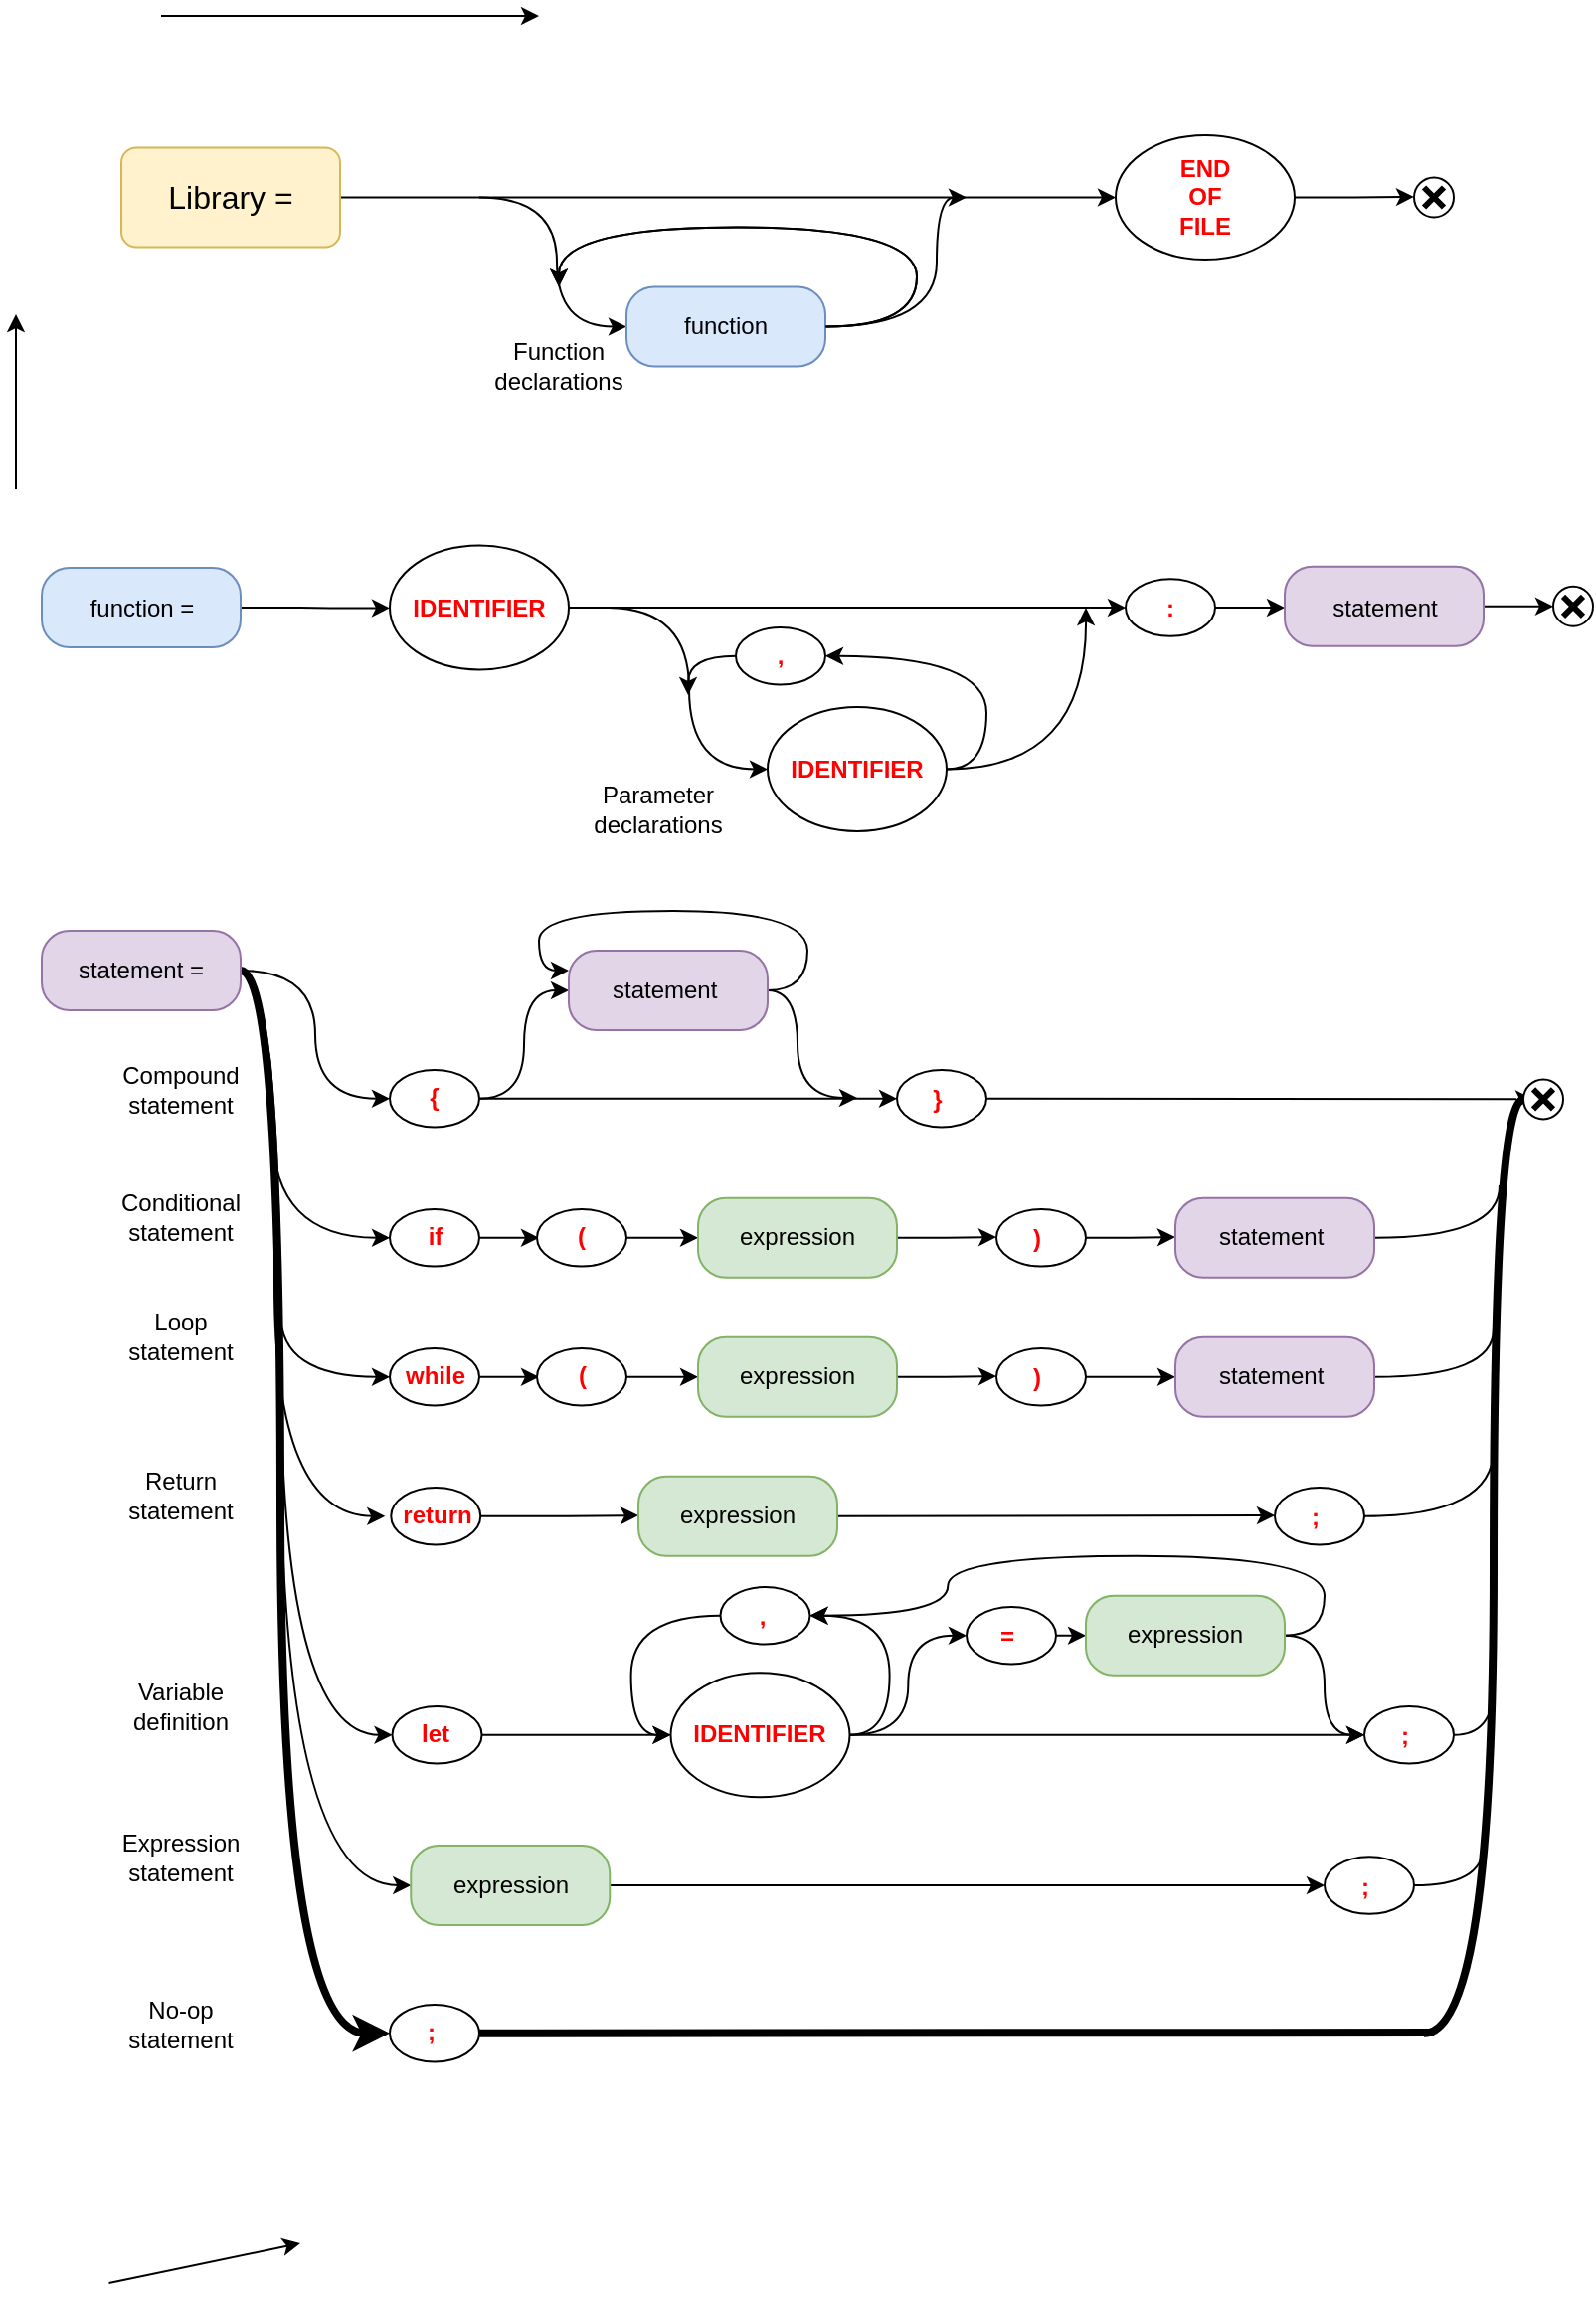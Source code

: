 <mxfile version="14.5.3" type="device"><diagram id="u_o2dyaJ2kwzXe3zPJIQ" name="Page-1"><mxGraphModel dx="1550" dy="779" grid="1" gridSize="10" guides="1" tooltips="1" connect="1" arrows="1" fold="1" page="1" pageScale="1" pageWidth="827" pageHeight="1169" math="0" shadow="0"><root><mxCell id="0"/><mxCell id="1" parent="0"/><mxCell id="cG2EOy1K2UiX6ShoLqx3-14" value="" style="ellipse;whiteSpace=wrap;html=1;" parent="1" vertex="1"><mxGeometry x="710" y="101.25" width="20" height="20" as="geometry"/></mxCell><mxCell id="cG2EOy1K2UiX6ShoLqx3-8" style="edgeStyle=entityRelationEdgeStyle;rounded=0;orthogonalLoop=1;jettySize=auto;html=1;" parent="1" source="cG2EOy1K2UiX6ShoLqx3-5" edge="1"><mxGeometry relative="1" as="geometry"><mxPoint x="560.0" y="111.25" as="targetPoint"/></mxGeometry></mxCell><mxCell id="cG2EOy1K2UiX6ShoLqx3-51" style="edgeStyle=orthogonalEdgeStyle;curved=1;rounded=0;orthogonalLoop=1;jettySize=auto;html=1;entryX=0;entryY=0.5;entryDx=0;entryDy=0;" parent="1" target="cG2EOy1K2UiX6ShoLqx3-17" edge="1"><mxGeometry relative="1" as="geometry"><mxPoint x="240" y="111.25" as="sourcePoint"/><Array as="points"><mxPoint x="279" y="111.25"/><mxPoint x="279" y="176.25"/></Array></mxGeometry></mxCell><mxCell id="cG2EOy1K2UiX6ShoLqx3-5" value="" style="rounded=1;whiteSpace=wrap;html=1;fillColor=#fff2cc;strokeColor=#d6b656;" parent="1" vertex="1"><mxGeometry x="60" y="86.25" width="110" height="50" as="geometry"/></mxCell><mxCell id="cG2EOy1K2UiX6ShoLqx3-6" value="&lt;font style=&quot;font-size: 16px&quot;&gt;Library =&lt;/font&gt;" style="text;html=1;strokeColor=none;fillColor=none;align=center;verticalAlign=middle;whiteSpace=wrap;rounded=0;" parent="1" vertex="1"><mxGeometry x="81.25" y="98.75" width="67.5" height="25" as="geometry"/></mxCell><mxCell id="cG2EOy1K2UiX6ShoLqx3-12" style="edgeStyle=entityRelationEdgeStyle;rounded=0;orthogonalLoop=1;jettySize=auto;html=1;exitX=1;exitY=0.5;exitDx=0;exitDy=0;" parent="1" source="cG2EOy1K2UiX6ShoLqx3-10" edge="1"><mxGeometry relative="1" as="geometry"><mxPoint x="710.0" y="110.974" as="targetPoint"/></mxGeometry></mxCell><mxCell id="cG2EOy1K2UiX6ShoLqx3-10" value="" style="ellipse;whiteSpace=wrap;html=1;" parent="1" vertex="1"><mxGeometry x="560" y="80" width="90" height="62.5" as="geometry"/></mxCell><mxCell id="cG2EOy1K2UiX6ShoLqx3-11" value="&lt;font color=&quot;#ff0000&quot;&gt;&lt;b&gt;END OF FILE&lt;/b&gt;&lt;/font&gt;" style="text;html=1;strokeColor=none;fillColor=none;align=center;verticalAlign=middle;whiteSpace=wrap;rounded=0;" parent="1" vertex="1"><mxGeometry x="585" y="101.25" width="40" height="20" as="geometry"/></mxCell><mxCell id="cG2EOy1K2UiX6ShoLqx3-13" value="" style="shape=umlDestroy;whiteSpace=wrap;html=1;strokeWidth=3;" parent="1" vertex="1"><mxGeometry x="715" y="106.25" width="10" height="10" as="geometry"/></mxCell><mxCell id="cG2EOy1K2UiX6ShoLqx3-52" style="edgeStyle=orthogonalEdgeStyle;curved=1;rounded=0;orthogonalLoop=1;jettySize=auto;html=1;exitX=1;exitY=0.5;exitDx=0;exitDy=0;" parent="1" source="cG2EOy1K2UiX6ShoLqx3-17" edge="1"><mxGeometry relative="1" as="geometry"><mxPoint x="485" y="111.25" as="targetPoint"/><Array as="points"><mxPoint x="470" y="176.25"/><mxPoint x="470" y="111.25"/></Array></mxGeometry></mxCell><mxCell id="cG2EOy1K2UiX6ShoLqx3-53" style="edgeStyle=orthogonalEdgeStyle;curved=1;rounded=0;orthogonalLoop=1;jettySize=auto;html=1;exitX=1;exitY=0.5;exitDx=0;exitDy=0;" parent="1" source="cG2EOy1K2UiX6ShoLqx3-17" edge="1"><mxGeometry relative="1" as="geometry"><mxPoint x="280" y="156.25" as="targetPoint"/><Array as="points"><mxPoint x="460" y="176.25"/><mxPoint x="460" y="126.25"/><mxPoint x="280" y="126.25"/></Array></mxGeometry></mxCell><mxCell id="cG2EOy1K2UiX6ShoLqx3-17" value="" style="rounded=1;whiteSpace=wrap;html=1;arcSize=35;fillColor=#dae8fc;strokeColor=#6c8ebf;" parent="1" vertex="1"><mxGeometry x="314" y="156.25" width="100" height="40" as="geometry"/></mxCell><mxCell id="cG2EOy1K2UiX6ShoLqx3-18" value="function" style="text;html=1;strokeColor=none;fillColor=none;align=center;verticalAlign=middle;whiteSpace=wrap;rounded=0;" parent="1" vertex="1"><mxGeometry x="344" y="166.25" width="40" height="20" as="geometry"/></mxCell><mxCell id="cG2EOy1K2UiX6ShoLqx3-23" style="edgeStyle=entityRelationEdgeStyle;rounded=0;orthogonalLoop=1;jettySize=auto;html=1;exitX=1;exitY=0.5;exitDx=0;exitDy=0;" parent="1" source="cG2EOy1K2UiX6ShoLqx3-21" edge="1"><mxGeometry relative="1" as="geometry"><mxPoint x="195" y="317.741" as="targetPoint"/></mxGeometry></mxCell><mxCell id="cG2EOy1K2UiX6ShoLqx3-21" value="" style="rounded=1;whiteSpace=wrap;html=1;arcSize=35;fillColor=#dae8fc;strokeColor=#6c8ebf;" parent="1" vertex="1"><mxGeometry x="20" y="297.5" width="100" height="40" as="geometry"/></mxCell><mxCell id="cG2EOy1K2UiX6ShoLqx3-22" value="function =" style="text;html=1;strokeColor=none;fillColor=none;align=center;verticalAlign=middle;whiteSpace=wrap;rounded=0;" parent="1" vertex="1"><mxGeometry x="42.5" y="307.5" width="55" height="20" as="geometry"/></mxCell><mxCell id="cG2EOy1K2UiX6ShoLqx3-26" style="edgeStyle=entityRelationEdgeStyle;rounded=0;orthogonalLoop=1;jettySize=auto;html=1;entryX=0;entryY=0.5;entryDx=0;entryDy=0;" parent="1" source="cG2EOy1K2UiX6ShoLqx3-24" target="cG2EOy1K2UiX6ShoLqx3-27" edge="1"><mxGeometry relative="1" as="geometry"><mxPoint x="585" y="317.5" as="targetPoint"/></mxGeometry></mxCell><mxCell id="cG2EOy1K2UiX6ShoLqx3-42" style="edgeStyle=orthogonalEdgeStyle;curved=1;rounded=0;orthogonalLoop=1;jettySize=auto;html=1;entryX=0;entryY=0.5;entryDx=0;entryDy=0;" parent="1" target="cG2EOy1K2UiX6ShoLqx3-37" edge="1"><mxGeometry relative="1" as="geometry"><mxPoint x="305" y="317.5" as="sourcePoint"/></mxGeometry></mxCell><mxCell id="cG2EOy1K2UiX6ShoLqx3-24" value="" style="ellipse;whiteSpace=wrap;html=1;" parent="1" vertex="1"><mxGeometry x="195" y="286.25" width="90" height="62.5" as="geometry"/></mxCell><mxCell id="cG2EOy1K2UiX6ShoLqx3-25" value="&lt;font color=&quot;#ff0000&quot;&gt;&lt;b&gt;IDENTIFIER&lt;/b&gt;&lt;/font&gt;" style="text;html=1;strokeColor=none;fillColor=none;align=center;verticalAlign=middle;whiteSpace=wrap;rounded=0;" parent="1" vertex="1"><mxGeometry x="220" y="307.5" width="40" height="20" as="geometry"/></mxCell><mxCell id="cG2EOy1K2UiX6ShoLqx3-45" style="edgeStyle=orthogonalEdgeStyle;curved=1;rounded=0;orthogonalLoop=1;jettySize=auto;html=1;exitX=1;exitY=0.5;exitDx=0;exitDy=0;" parent="1" source="cG2EOy1K2UiX6ShoLqx3-27" edge="1"><mxGeometry relative="1" as="geometry"><mxPoint x="645.0" y="317.741" as="targetPoint"/></mxGeometry></mxCell><mxCell id="cG2EOy1K2UiX6ShoLqx3-27" value="" style="ellipse;whiteSpace=wrap;html=1;" parent="1" vertex="1"><mxGeometry x="565" y="303.12" width="45" height="28.75" as="geometry"/></mxCell><mxCell id="cG2EOy1K2UiX6ShoLqx3-28" value="&lt;font color=&quot;#ff0000&quot;&gt;&lt;b&gt;:&lt;/b&gt;&lt;/font&gt;" style="text;html=1;strokeColor=none;fillColor=none;align=center;verticalAlign=middle;whiteSpace=wrap;rounded=0;" parent="1" vertex="1"><mxGeometry x="576.25" y="312.5" width="22.5" height="10" as="geometry"/></mxCell><mxCell id="cG2EOy1K2UiX6ShoLqx3-43" style="edgeStyle=orthogonalEdgeStyle;curved=1;rounded=0;orthogonalLoop=1;jettySize=auto;html=1;exitX=1;exitY=0.5;exitDx=0;exitDy=0;" parent="1" source="cG2EOy1K2UiX6ShoLqx3-37" edge="1"><mxGeometry relative="1" as="geometry"><mxPoint x="545.0" y="317.5" as="targetPoint"/></mxGeometry></mxCell><mxCell id="cG2EOy1K2UiX6ShoLqx3-44" style="edgeStyle=orthogonalEdgeStyle;curved=1;rounded=0;orthogonalLoop=1;jettySize=auto;html=1;exitX=1;exitY=0.5;exitDx=0;exitDy=0;entryX=1;entryY=0.5;entryDx=0;entryDy=0;" parent="1" source="cG2EOy1K2UiX6ShoLqx3-37" target="cG2EOy1K2UiX6ShoLqx3-39" edge="1"><mxGeometry relative="1" as="geometry"><Array as="points"><mxPoint x="495" y="398.5"/><mxPoint x="495" y="341.5"/></Array></mxGeometry></mxCell><mxCell id="cG2EOy1K2UiX6ShoLqx3-37" value="" style="ellipse;whiteSpace=wrap;html=1;" parent="1" vertex="1"><mxGeometry x="385" y="367.5" width="90" height="62.5" as="geometry"/></mxCell><mxCell id="cG2EOy1K2UiX6ShoLqx3-38" value="&lt;font color=&quot;#ff0000&quot;&gt;&lt;b&gt;IDENTIFIER&lt;/b&gt;&lt;/font&gt;" style="text;html=1;strokeColor=none;fillColor=none;align=center;verticalAlign=middle;whiteSpace=wrap;rounded=0;" parent="1" vertex="1"><mxGeometry x="410" y="388.75" width="40" height="20" as="geometry"/></mxCell><mxCell id="cG2EOy1K2UiX6ShoLqx3-41" style="edgeStyle=orthogonalEdgeStyle;curved=1;rounded=0;orthogonalLoop=1;jettySize=auto;html=1;exitX=0;exitY=0.5;exitDx=0;exitDy=0;" parent="1" source="cG2EOy1K2UiX6ShoLqx3-39" edge="1"><mxGeometry relative="1" as="geometry"><mxPoint x="345" y="361.5" as="targetPoint"/></mxGeometry></mxCell><mxCell id="cG2EOy1K2UiX6ShoLqx3-39" value="" style="ellipse;whiteSpace=wrap;html=1;" parent="1" vertex="1"><mxGeometry x="369" y="327.5" width="45" height="28.75" as="geometry"/></mxCell><mxCell id="cG2EOy1K2UiX6ShoLqx3-40" value="&lt;font color=&quot;#ff0000&quot;&gt;&lt;b&gt;,&lt;/b&gt;&lt;/font&gt;" style="text;html=1;strokeColor=none;fillColor=none;align=center;verticalAlign=middle;whiteSpace=wrap;rounded=0;" parent="1" vertex="1"><mxGeometry x="380.25" y="336.88" width="22.5" height="10" as="geometry"/></mxCell><mxCell id="cG2EOy1K2UiX6ShoLqx3-48" style="edgeStyle=orthogonalEdgeStyle;curved=1;rounded=0;orthogonalLoop=1;jettySize=auto;html=1;exitX=1;exitY=0.5;exitDx=0;exitDy=0;" parent="1" source="cG2EOy1K2UiX6ShoLqx3-46" edge="1"><mxGeometry relative="1" as="geometry"><mxPoint x="780.0" y="317.181" as="targetPoint"/></mxGeometry></mxCell><mxCell id="cG2EOy1K2UiX6ShoLqx3-46" value="" style="rounded=1;whiteSpace=wrap;html=1;arcSize=35;fillColor=#e1d5e7;strokeColor=#9673a6;" parent="1" vertex="1"><mxGeometry x="645" y="296.88" width="100" height="40" as="geometry"/></mxCell><mxCell id="cG2EOy1K2UiX6ShoLqx3-47" value="statement" style="text;html=1;strokeColor=none;fillColor=none;align=center;verticalAlign=middle;whiteSpace=wrap;rounded=0;" parent="1" vertex="1"><mxGeometry x="673.75" y="307.5" width="42.5" height="20" as="geometry"/></mxCell><mxCell id="cG2EOy1K2UiX6ShoLqx3-49" value="" style="ellipse;whiteSpace=wrap;html=1;" parent="1" vertex="1"><mxGeometry x="780" y="306.88" width="20" height="20" as="geometry"/></mxCell><mxCell id="cG2EOy1K2UiX6ShoLqx3-50" value="" style="shape=umlDestroy;whiteSpace=wrap;html=1;strokeWidth=3;" parent="1" vertex="1"><mxGeometry x="785" y="311.88" width="10" height="10" as="geometry"/></mxCell><mxCell id="cG2EOy1K2UiX6ShoLqx3-54" style="edgeStyle=orthogonalEdgeStyle;curved=1;rounded=0;orthogonalLoop=1;jettySize=auto;html=1;exitX=1;exitY=0.5;exitDx=0;exitDy=0;" parent="1" source="cG2EOy1K2UiX6ShoLqx3-17" edge="1"><mxGeometry relative="1" as="geometry"><mxPoint x="280" y="156.25" as="targetPoint"/><mxPoint x="414" y="176.25" as="sourcePoint"/><Array as="points"><mxPoint x="460" y="176.25"/><mxPoint x="460" y="126.25"/><mxPoint x="280" y="126.25"/></Array></mxGeometry></mxCell><mxCell id="af-aAl8hEXPt3VqQ4Ojc-4" style="edgeStyle=orthogonalEdgeStyle;curved=1;rounded=0;orthogonalLoop=1;jettySize=auto;html=1;exitX=1;exitY=0.5;exitDx=0;exitDy=0;entryX=0;entryY=0.5;entryDx=0;entryDy=0;" parent="1" source="af-aAl8hEXPt3VqQ4Ojc-2" target="af-aAl8hEXPt3VqQ4Ojc-5" edge="1"><mxGeometry relative="1" as="geometry"><mxPoint x="140" y="610" as="targetPoint"/></mxGeometry></mxCell><mxCell id="af-aAl8hEXPt3VqQ4Ojc-16" style="edgeStyle=orthogonalEdgeStyle;curved=1;rounded=0;orthogonalLoop=1;jettySize=auto;html=1;entryX=0;entryY=0.5;entryDx=0;entryDy=0;" parent="1" target="af-aAl8hEXPt3VqQ4Ojc-17" edge="1"><mxGeometry relative="1" as="geometry"><mxPoint x="191.0" y="634.375" as="targetPoint"/><mxPoint x="136" y="580" as="sourcePoint"/><Array as="points"><mxPoint x="136" y="634"/></Array></mxGeometry></mxCell><mxCell id="af-aAl8hEXPt3VqQ4Ojc-37" style="edgeStyle=orthogonalEdgeStyle;curved=1;rounded=0;orthogonalLoop=1;jettySize=auto;html=1;entryX=0;entryY=0.5;entryDx=0;entryDy=0;" parent="1" target="af-aAl8hEXPt3VqQ4Ojc-38" edge="1"><mxGeometry relative="1" as="geometry"><mxPoint x="150" y="730" as="targetPoint"/><mxPoint x="139" y="640" as="sourcePoint"/><Array as="points"><mxPoint x="140" y="704"/></Array></mxGeometry></mxCell><mxCell id="af-aAl8hEXPt3VqQ4Ojc-53" style="edgeStyle=orthogonalEdgeStyle;curved=1;rounded=0;orthogonalLoop=1;jettySize=auto;html=1;entryX=0;entryY=0.5;entryDx=0;entryDy=0;" parent="1" edge="1"><mxGeometry relative="1" as="geometry"><mxPoint x="192.63" y="774.375" as="targetPoint"/><mxPoint x="129" y="520" as="sourcePoint"/><Array as="points"><mxPoint x="129" y="525"/><mxPoint x="131" y="525"/><mxPoint x="131" y="541"/><mxPoint x="137" y="541"/><mxPoint x="137" y="774"/></Array></mxGeometry></mxCell><mxCell id="af-aAl8hEXPt3VqQ4Ojc-63" style="edgeStyle=orthogonalEdgeStyle;curved=1;rounded=0;orthogonalLoop=1;jettySize=auto;html=1;exitX=1;exitY=0.5;exitDx=0;exitDy=0;entryX=0;entryY=0.5;entryDx=0;entryDy=0;" parent="1" source="af-aAl8hEXPt3VqQ4Ojc-2" target="af-aAl8hEXPt3VqQ4Ojc-64" edge="1"><mxGeometry relative="1" as="geometry"><mxPoint x="180" y="890" as="targetPoint"/><Array as="points"><mxPoint x="140" y="500"/><mxPoint x="140" y="884"/></Array></mxGeometry></mxCell><mxCell id="af-aAl8hEXPt3VqQ4Ojc-85" style="edgeStyle=orthogonalEdgeStyle;curved=1;rounded=0;orthogonalLoop=1;jettySize=auto;html=1;exitX=1;exitY=0.5;exitDx=0;exitDy=0;entryX=0;entryY=0.5;entryDx=0;entryDy=0;" parent="1" source="af-aAl8hEXPt3VqQ4Ojc-2" target="af-aAl8hEXPt3VqQ4Ojc-86" edge="1"><mxGeometry relative="1" as="geometry"><mxPoint x="150" y="970" as="targetPoint"/><Array as="points"><mxPoint x="140" y="500"/><mxPoint x="140" y="960"/></Array></mxGeometry></mxCell><mxCell id="af-aAl8hEXPt3VqQ4Ojc-93" style="edgeStyle=orthogonalEdgeStyle;curved=1;rounded=0;orthogonalLoop=1;jettySize=auto;html=1;exitX=1;exitY=0.5;exitDx=0;exitDy=0;entryX=0;entryY=0.5;entryDx=0;entryDy=0;endSize=6;startSize=6;strokeWidth=4;" parent="1" source="af-aAl8hEXPt3VqQ4Ojc-2" target="af-aAl8hEXPt3VqQ4Ojc-94" edge="1"><mxGeometry relative="1" as="geometry"><mxPoint x="150" y="1040" as="targetPoint"/><Array as="points"><mxPoint x="140" y="500"/><mxPoint x="140" y="1034"/></Array></mxGeometry></mxCell><mxCell id="af-aAl8hEXPt3VqQ4Ojc-2" value="" style="rounded=1;whiteSpace=wrap;html=1;arcSize=35;fillColor=#e1d5e7;strokeColor=#9673a6;" parent="1" vertex="1"><mxGeometry x="20" y="480" width="100" height="40" as="geometry"/></mxCell><mxCell id="af-aAl8hEXPt3VqQ4Ojc-3" value="statement =" style="text;html=1;strokeColor=none;fillColor=none;align=center;verticalAlign=middle;whiteSpace=wrap;rounded=0;" parent="1" vertex="1"><mxGeometry x="36.25" y="490" width="67.5" height="20" as="geometry"/></mxCell><mxCell id="af-aAl8hEXPt3VqQ4Ojc-7" style="edgeStyle=orthogonalEdgeStyle;curved=1;rounded=0;orthogonalLoop=1;jettySize=auto;html=1;exitX=1;exitY=0.5;exitDx=0;exitDy=0;entryX=0;entryY=0.5;entryDx=0;entryDy=0;" parent="1" source="af-aAl8hEXPt3VqQ4Ojc-5" target="af-aAl8hEXPt3VqQ4Ojc-8" edge="1"><mxGeometry relative="1" as="geometry"><mxPoint x="380" y="564" as="targetPoint"/></mxGeometry></mxCell><mxCell id="af-aAl8hEXPt3VqQ4Ojc-11" style="edgeStyle=orthogonalEdgeStyle;curved=1;rounded=0;orthogonalLoop=1;jettySize=auto;html=1;exitX=1;exitY=0.5;exitDx=0;exitDy=0;entryX=0;entryY=0.5;entryDx=0;entryDy=0;" parent="1" source="af-aAl8hEXPt3VqQ4Ojc-5" target="af-aAl8hEXPt3VqQ4Ojc-12" edge="1"><mxGeometry relative="1" as="geometry"><mxPoint x="280" y="530" as="targetPoint"/></mxGeometry></mxCell><mxCell id="af-aAl8hEXPt3VqQ4Ojc-5" value="" style="ellipse;whiteSpace=wrap;html=1;" parent="1" vertex="1"><mxGeometry x="195" y="550" width="45" height="28.75" as="geometry"/></mxCell><mxCell id="af-aAl8hEXPt3VqQ4Ojc-6" value="&lt;font color=&quot;#ff0000&quot;&gt;&lt;b&gt;{&lt;/b&gt;&lt;/font&gt;" style="text;html=1;strokeColor=none;fillColor=none;align=center;verticalAlign=middle;whiteSpace=wrap;rounded=0;" parent="1" vertex="1"><mxGeometry x="206.25" y="559.38" width="22.5" height="10" as="geometry"/></mxCell><mxCell id="af-aAl8hEXPt3VqQ4Ojc-10" style="edgeStyle=orthogonalEdgeStyle;curved=1;rounded=0;orthogonalLoop=1;jettySize=auto;html=1;exitX=1;exitY=0.5;exitDx=0;exitDy=0;" parent="1" source="af-aAl8hEXPt3VqQ4Ojc-8" target="af-aAl8hEXPt3VqQ4Ojc-33" edge="1"><mxGeometry relative="1" as="geometry"><mxPoint x="750" y="564" as="targetPoint"/></mxGeometry></mxCell><mxCell id="af-aAl8hEXPt3VqQ4Ojc-8" value="" style="ellipse;whiteSpace=wrap;html=1;" parent="1" vertex="1"><mxGeometry x="450" y="550.01" width="45" height="28.75" as="geometry"/></mxCell><mxCell id="af-aAl8hEXPt3VqQ4Ojc-9" value="&lt;font color=&quot;#ff0000&quot;&gt;&lt;b&gt;}&lt;/b&gt;&lt;/font&gt;" style="text;html=1;strokeColor=none;fillColor=none;align=center;verticalAlign=middle;whiteSpace=wrap;rounded=0;" parent="1" vertex="1"><mxGeometry x="461.25" y="560.01" width="18.75" height="9.38" as="geometry"/></mxCell><mxCell id="af-aAl8hEXPt3VqQ4Ojc-14" style="edgeStyle=orthogonalEdgeStyle;curved=1;rounded=0;orthogonalLoop=1;jettySize=auto;html=1;exitX=1;exitY=0.5;exitDx=0;exitDy=0;entryX=0;entryY=0.25;entryDx=0;entryDy=0;" parent="1" source="af-aAl8hEXPt3VqQ4Ojc-12" target="af-aAl8hEXPt3VqQ4Ojc-12" edge="1"><mxGeometry relative="1" as="geometry"><mxPoint x="280" y="500" as="targetPoint"/><Array as="points"><mxPoint x="405" y="510"/><mxPoint x="405" y="470"/><mxPoint x="270" y="470"/><mxPoint x="270" y="500"/></Array></mxGeometry></mxCell><mxCell id="af-aAl8hEXPt3VqQ4Ojc-15" style="edgeStyle=orthogonalEdgeStyle;curved=1;rounded=0;orthogonalLoop=1;jettySize=auto;html=1;exitX=1;exitY=0.5;exitDx=0;exitDy=0;" parent="1" source="af-aAl8hEXPt3VqQ4Ojc-12" edge="1"><mxGeometry relative="1" as="geometry"><mxPoint x="430" y="564" as="targetPoint"/><Array as="points"><mxPoint x="400" y="510"/><mxPoint x="400" y="564"/></Array></mxGeometry></mxCell><mxCell id="af-aAl8hEXPt3VqQ4Ojc-12" value="" style="rounded=1;whiteSpace=wrap;html=1;arcSize=35;fillColor=#e1d5e7;strokeColor=#9673a6;" parent="1" vertex="1"><mxGeometry x="285" y="490" width="100" height="40" as="geometry"/></mxCell><mxCell id="af-aAl8hEXPt3VqQ4Ojc-13" value="statement&amp;nbsp;" style="text;html=1;strokeColor=none;fillColor=none;align=center;verticalAlign=middle;whiteSpace=wrap;rounded=0;" parent="1" vertex="1"><mxGeometry x="301.25" y="500" width="67.5" height="20" as="geometry"/></mxCell><mxCell id="af-aAl8hEXPt3VqQ4Ojc-19" style="edgeStyle=orthogonalEdgeStyle;curved=1;rounded=0;orthogonalLoop=1;jettySize=auto;html=1;exitX=1;exitY=0.5;exitDx=0;exitDy=0;entryX=0.022;entryY=0.487;entryDx=0;entryDy=0;entryPerimeter=0;" parent="1" source="af-aAl8hEXPt3VqQ4Ojc-17" target="af-aAl8hEXPt3VqQ4Ojc-20" edge="1"><mxGeometry relative="1" as="geometry"><mxPoint x="260" y="634" as="targetPoint"/></mxGeometry></mxCell><mxCell id="af-aAl8hEXPt3VqQ4Ojc-17" value="" style="ellipse;whiteSpace=wrap;html=1;" parent="1" vertex="1"><mxGeometry x="195" y="620" width="45" height="28.75" as="geometry"/></mxCell><mxCell id="af-aAl8hEXPt3VqQ4Ojc-18" value="&lt;font color=&quot;#ff0000&quot;&gt;&lt;b&gt;if&lt;/b&gt;&lt;/font&gt;" style="text;html=1;strokeColor=none;fillColor=none;align=center;verticalAlign=middle;whiteSpace=wrap;rounded=0;" parent="1" vertex="1"><mxGeometry x="206.25" y="629.38" width="23.75" height="10" as="geometry"/></mxCell><mxCell id="af-aAl8hEXPt3VqQ4Ojc-24" style="edgeStyle=orthogonalEdgeStyle;curved=1;rounded=0;orthogonalLoop=1;jettySize=auto;html=1;exitX=1;exitY=0.5;exitDx=0;exitDy=0;entryX=0;entryY=0.5;entryDx=0;entryDy=0;" parent="1" source="af-aAl8hEXPt3VqQ4Ojc-20" target="af-aAl8hEXPt3VqQ4Ojc-22" edge="1"><mxGeometry relative="1" as="geometry"/></mxCell><mxCell id="af-aAl8hEXPt3VqQ4Ojc-20" value="" style="ellipse;whiteSpace=wrap;html=1;" parent="1" vertex="1"><mxGeometry x="269" y="620" width="45" height="28.75" as="geometry"/></mxCell><mxCell id="af-aAl8hEXPt3VqQ4Ojc-21" value="&lt;font color=&quot;#ff0000&quot;&gt;&lt;b&gt;(&lt;/b&gt;&lt;/font&gt;" style="text;html=1;strokeColor=none;fillColor=none;align=center;verticalAlign=middle;whiteSpace=wrap;rounded=0;" parent="1" vertex="1"><mxGeometry x="280.25" y="629.38" width="22.5" height="10" as="geometry"/></mxCell><mxCell id="af-aAl8hEXPt3VqQ4Ojc-25" style="edgeStyle=orthogonalEdgeStyle;curved=1;rounded=0;orthogonalLoop=1;jettySize=auto;html=1;exitX=1;exitY=0.5;exitDx=0;exitDy=0;" parent="1" source="af-aAl8hEXPt3VqQ4Ojc-22" edge="1"><mxGeometry relative="1" as="geometry"><mxPoint x="500" y="634" as="targetPoint"/></mxGeometry></mxCell><mxCell id="af-aAl8hEXPt3VqQ4Ojc-22" value="" style="rounded=1;whiteSpace=wrap;html=1;arcSize=35;fillColor=#d5e8d4;strokeColor=#82b366;" parent="1" vertex="1"><mxGeometry x="350" y="614.38" width="100" height="40" as="geometry"/></mxCell><mxCell id="af-aAl8hEXPt3VqQ4Ojc-23" value="expression" style="text;html=1;strokeColor=none;fillColor=none;align=center;verticalAlign=middle;whiteSpace=wrap;rounded=0;" parent="1" vertex="1"><mxGeometry x="366.25" y="624.38" width="67.5" height="20" as="geometry"/></mxCell><mxCell id="af-aAl8hEXPt3VqQ4Ojc-28" style="edgeStyle=orthogonalEdgeStyle;curved=1;rounded=0;orthogonalLoop=1;jettySize=auto;html=1;exitX=1;exitY=0.5;exitDx=0;exitDy=0;" parent="1" source="af-aAl8hEXPt3VqQ4Ojc-26" edge="1"><mxGeometry relative="1" as="geometry"><mxPoint x="590" y="634" as="targetPoint"/></mxGeometry></mxCell><mxCell id="af-aAl8hEXPt3VqQ4Ojc-26" value="" style="ellipse;whiteSpace=wrap;html=1;" parent="1" vertex="1"><mxGeometry x="500" y="620.01" width="45" height="28.75" as="geometry"/></mxCell><mxCell id="af-aAl8hEXPt3VqQ4Ojc-27" value="&lt;font color=&quot;#ff0000&quot;&gt;&lt;b&gt;)&lt;/b&gt;&lt;/font&gt;" style="text;html=1;strokeColor=none;fillColor=none;align=center;verticalAlign=middle;whiteSpace=wrap;rounded=0;" parent="1" vertex="1"><mxGeometry x="511.25" y="630.01" width="18.75" height="9.38" as="geometry"/></mxCell><mxCell id="af-aAl8hEXPt3VqQ4Ojc-102" style="edgeStyle=orthogonalEdgeStyle;curved=1;rounded=0;orthogonalLoop=1;jettySize=auto;html=1;exitX=1;exitY=0.5;exitDx=0;exitDy=0;startSize=6;endArrow=none;endFill=0;endSize=6;strokeWidth=1;" parent="1" source="af-aAl8hEXPt3VqQ4Ojc-29" edge="1"><mxGeometry relative="1" as="geometry"><mxPoint x="753" y="608" as="targetPoint"/></mxGeometry></mxCell><mxCell id="af-aAl8hEXPt3VqQ4Ojc-29" value="" style="rounded=1;whiteSpace=wrap;html=1;arcSize=35;fillColor=#e1d5e7;strokeColor=#9673a6;" parent="1" vertex="1"><mxGeometry x="590" y="614.37" width="100" height="40" as="geometry"/></mxCell><mxCell id="af-aAl8hEXPt3VqQ4Ojc-30" value="statement&amp;nbsp;" style="text;html=1;strokeColor=none;fillColor=none;align=center;verticalAlign=middle;whiteSpace=wrap;rounded=0;" parent="1" vertex="1"><mxGeometry x="606.25" y="624.37" width="67.5" height="20" as="geometry"/></mxCell><mxCell id="af-aAl8hEXPt3VqQ4Ojc-32" value="" style="ellipse;whiteSpace=wrap;html=1;" parent="1" vertex="1"><mxGeometry x="765" y="554.7" width="20" height="20" as="geometry"/></mxCell><mxCell id="af-aAl8hEXPt3VqQ4Ojc-33" value="" style="shape=umlDestroy;whiteSpace=wrap;html=1;strokeWidth=3;" parent="1" vertex="1"><mxGeometry x="770" y="559.7" width="10" height="10" as="geometry"/></mxCell><mxCell id="af-aAl8hEXPt3VqQ4Ojc-40" style="edgeStyle=orthogonalEdgeStyle;curved=1;rounded=0;orthogonalLoop=1;jettySize=auto;html=1;exitX=1;exitY=0.5;exitDx=0;exitDy=0;" parent="1" source="af-aAl8hEXPt3VqQ4Ojc-38" edge="1"><mxGeometry relative="1" as="geometry"><mxPoint x="270" y="704" as="targetPoint"/></mxGeometry></mxCell><mxCell id="af-aAl8hEXPt3VqQ4Ojc-38" value="" style="ellipse;whiteSpace=wrap;html=1;" parent="1" vertex="1"><mxGeometry x="195" y="690" width="45" height="28.75" as="geometry"/></mxCell><mxCell id="af-aAl8hEXPt3VqQ4Ojc-39" value="&lt;font color=&quot;#ff0000&quot;&gt;&lt;b&gt;while&lt;/b&gt;&lt;/font&gt;" style="text;html=1;strokeColor=none;fillColor=none;align=center;verticalAlign=middle;whiteSpace=wrap;rounded=0;" parent="1" vertex="1"><mxGeometry x="206.25" y="699.38" width="23.75" height="10" as="geometry"/></mxCell><mxCell id="af-aAl8hEXPt3VqQ4Ojc-45" style="edgeStyle=orthogonalEdgeStyle;curved=1;rounded=0;orthogonalLoop=1;jettySize=auto;html=1;exitX=1;exitY=0.5;exitDx=0;exitDy=0;entryX=0;entryY=0.5;entryDx=0;entryDy=0;" parent="1" source="af-aAl8hEXPt3VqQ4Ojc-41" target="af-aAl8hEXPt3VqQ4Ojc-43" edge="1"><mxGeometry relative="1" as="geometry"/></mxCell><mxCell id="af-aAl8hEXPt3VqQ4Ojc-41" value="" style="ellipse;whiteSpace=wrap;html=1;" parent="1" vertex="1"><mxGeometry x="269" y="690.01" width="45" height="28.75" as="geometry"/></mxCell><mxCell id="af-aAl8hEXPt3VqQ4Ojc-42" value="&lt;font color=&quot;#ff0000&quot;&gt;&lt;b&gt;(&lt;/b&gt;&lt;/font&gt;" style="text;html=1;strokeColor=none;fillColor=none;align=center;verticalAlign=middle;whiteSpace=wrap;rounded=0;" parent="1" vertex="1"><mxGeometry x="280.25" y="699.39" width="23.75" height="10" as="geometry"/></mxCell><mxCell id="af-aAl8hEXPt3VqQ4Ojc-46" style="edgeStyle=orthogonalEdgeStyle;curved=1;rounded=0;orthogonalLoop=1;jettySize=auto;html=1;exitX=1;exitY=0.5;exitDx=0;exitDy=0;" parent="1" source="af-aAl8hEXPt3VqQ4Ojc-43" edge="1"><mxGeometry relative="1" as="geometry"><mxPoint x="500" y="704" as="targetPoint"/></mxGeometry></mxCell><mxCell id="af-aAl8hEXPt3VqQ4Ojc-43" value="" style="rounded=1;whiteSpace=wrap;html=1;arcSize=35;fillColor=#d5e8d4;strokeColor=#82b366;" parent="1" vertex="1"><mxGeometry x="350" y="684.38" width="100" height="40" as="geometry"/></mxCell><mxCell id="af-aAl8hEXPt3VqQ4Ojc-44" value="expression" style="text;html=1;strokeColor=none;fillColor=none;align=center;verticalAlign=middle;whiteSpace=wrap;rounded=0;" parent="1" vertex="1"><mxGeometry x="366.25" y="694.38" width="67.5" height="20" as="geometry"/></mxCell><mxCell id="af-aAl8hEXPt3VqQ4Ojc-51" style="edgeStyle=orthogonalEdgeStyle;curved=1;rounded=0;orthogonalLoop=1;jettySize=auto;html=1;exitX=1;exitY=0.5;exitDx=0;exitDy=0;entryX=0;entryY=0.5;entryDx=0;entryDy=0;" parent="1" source="af-aAl8hEXPt3VqQ4Ojc-47" target="af-aAl8hEXPt3VqQ4Ojc-49" edge="1"><mxGeometry relative="1" as="geometry"/></mxCell><mxCell id="af-aAl8hEXPt3VqQ4Ojc-47" value="" style="ellipse;whiteSpace=wrap;html=1;" parent="1" vertex="1"><mxGeometry x="500" y="690" width="45" height="28.75" as="geometry"/></mxCell><mxCell id="af-aAl8hEXPt3VqQ4Ojc-48" value="&lt;font color=&quot;#ff0000&quot;&gt;&lt;b&gt;)&lt;/b&gt;&lt;/font&gt;" style="text;html=1;strokeColor=none;fillColor=none;align=center;verticalAlign=middle;whiteSpace=wrap;rounded=0;" parent="1" vertex="1"><mxGeometry x="511.25" y="700" width="18.75" height="9.38" as="geometry"/></mxCell><mxCell id="af-aAl8hEXPt3VqQ4Ojc-103" style="edgeStyle=orthogonalEdgeStyle;curved=1;rounded=0;orthogonalLoop=1;jettySize=auto;html=1;exitX=1;exitY=0.5;exitDx=0;exitDy=0;startSize=6;endArrow=none;endFill=0;endSize=6;strokeWidth=1;" parent="1" source="af-aAl8hEXPt3VqQ4Ojc-49" edge="1"><mxGeometry relative="1" as="geometry"><mxPoint x="750" y="680" as="targetPoint"/></mxGeometry></mxCell><mxCell id="af-aAl8hEXPt3VqQ4Ojc-49" value="" style="rounded=1;whiteSpace=wrap;html=1;arcSize=35;fillColor=#e1d5e7;strokeColor=#9673a6;" parent="1" vertex="1"><mxGeometry x="590" y="684.38" width="100" height="40" as="geometry"/></mxCell><mxCell id="af-aAl8hEXPt3VqQ4Ojc-50" value="statement&amp;nbsp;" style="text;html=1;strokeColor=none;fillColor=none;align=center;verticalAlign=middle;whiteSpace=wrap;rounded=0;" parent="1" vertex="1"><mxGeometry x="606.25" y="694.38" width="67.5" height="20" as="geometry"/></mxCell><mxCell id="af-aAl8hEXPt3VqQ4Ojc-56" style="edgeStyle=orthogonalEdgeStyle;curved=1;rounded=0;orthogonalLoop=1;jettySize=auto;html=1;exitX=1;exitY=0.5;exitDx=0;exitDy=0;" parent="1" source="af-aAl8hEXPt3VqQ4Ojc-54" edge="1"><mxGeometry relative="1" as="geometry"><mxPoint x="320" y="774" as="targetPoint"/></mxGeometry></mxCell><mxCell id="af-aAl8hEXPt3VqQ4Ojc-54" value="" style="ellipse;whiteSpace=wrap;html=1;" parent="1" vertex="1"><mxGeometry x="195.63" y="760" width="45" height="28.75" as="geometry"/></mxCell><mxCell id="af-aAl8hEXPt3VqQ4Ojc-55" value="&lt;font color=&quot;#ff0000&quot;&gt;&lt;b&gt;return&lt;/b&gt;&lt;/font&gt;" style="text;html=1;strokeColor=none;fillColor=none;align=center;verticalAlign=middle;whiteSpace=wrap;rounded=0;" parent="1" vertex="1"><mxGeometry x="206.88" y="769.38" width="23.75" height="10" as="geometry"/></mxCell><mxCell id="af-aAl8hEXPt3VqQ4Ojc-59" style="edgeStyle=orthogonalEdgeStyle;curved=1;rounded=0;orthogonalLoop=1;jettySize=auto;html=1;exitX=1;exitY=0.5;exitDx=0;exitDy=0;" parent="1" source="af-aAl8hEXPt3VqQ4Ojc-57" edge="1"><mxGeometry relative="1" as="geometry"><mxPoint x="640" y="774" as="targetPoint"/></mxGeometry></mxCell><mxCell id="af-aAl8hEXPt3VqQ4Ojc-57" value="" style="rounded=1;whiteSpace=wrap;html=1;arcSize=35;fillColor=#d5e8d4;strokeColor=#82b366;" parent="1" vertex="1"><mxGeometry x="320" y="754.37" width="100" height="40" as="geometry"/></mxCell><mxCell id="af-aAl8hEXPt3VqQ4Ojc-58" value="expression" style="text;html=1;strokeColor=none;fillColor=none;align=center;verticalAlign=middle;whiteSpace=wrap;rounded=0;" parent="1" vertex="1"><mxGeometry x="336.25" y="764.37" width="67.5" height="20" as="geometry"/></mxCell><mxCell id="af-aAl8hEXPt3VqQ4Ojc-104" style="edgeStyle=orthogonalEdgeStyle;curved=1;rounded=0;orthogonalLoop=1;jettySize=auto;html=1;exitX=1;exitY=0.5;exitDx=0;exitDy=0;startSize=6;endArrow=none;endFill=0;endSize=6;strokeWidth=1;" parent="1" source="af-aAl8hEXPt3VqQ4Ojc-60" edge="1"><mxGeometry relative="1" as="geometry"><mxPoint x="750" y="740" as="targetPoint"/></mxGeometry></mxCell><mxCell id="af-aAl8hEXPt3VqQ4Ojc-60" value="" style="ellipse;whiteSpace=wrap;html=1;" parent="1" vertex="1"><mxGeometry x="640" y="760" width="45" height="28.75" as="geometry"/></mxCell><mxCell id="af-aAl8hEXPt3VqQ4Ojc-61" value="&lt;font color=&quot;#ff0000&quot;&gt;&lt;b&gt;;&lt;/b&gt;&lt;/font&gt;" style="text;html=1;strokeColor=none;fillColor=none;align=center;verticalAlign=middle;whiteSpace=wrap;rounded=0;" parent="1" vertex="1"><mxGeometry x="651.25" y="770" width="18.75" height="9.38" as="geometry"/></mxCell><mxCell id="af-aAl8hEXPt3VqQ4Ojc-66" style="edgeStyle=orthogonalEdgeStyle;curved=1;rounded=0;orthogonalLoop=1;jettySize=auto;html=1;exitX=1;exitY=0.5;exitDx=0;exitDy=0;entryX=0;entryY=0.5;entryDx=0;entryDy=0;" parent="1" source="af-aAl8hEXPt3VqQ4Ojc-64" target="af-aAl8hEXPt3VqQ4Ojc-67" edge="1"><mxGeometry relative="1" as="geometry"><mxPoint x="300" y="884" as="targetPoint"/></mxGeometry></mxCell><mxCell id="af-aAl8hEXPt3VqQ4Ojc-64" value="" style="ellipse;whiteSpace=wrap;html=1;" parent="1" vertex="1"><mxGeometry x="196.26" y="870" width="45" height="28.75" as="geometry"/></mxCell><mxCell id="af-aAl8hEXPt3VqQ4Ojc-65" value="&lt;font color=&quot;#ff0000&quot;&gt;&lt;b&gt;let&lt;/b&gt;&lt;/font&gt;" style="text;html=1;strokeColor=none;fillColor=none;align=center;verticalAlign=middle;whiteSpace=wrap;rounded=0;" parent="1" vertex="1"><mxGeometry x="205.63" y="879.37" width="23.75" height="10" as="geometry"/></mxCell><mxCell id="af-aAl8hEXPt3VqQ4Ojc-69" style="edgeStyle=orthogonalEdgeStyle;curved=1;rounded=0;orthogonalLoop=1;jettySize=auto;html=1;exitX=1;exitY=0.5;exitDx=0;exitDy=0;entryX=0;entryY=0.5;entryDx=0;entryDy=0;" parent="1" source="af-aAl8hEXPt3VqQ4Ojc-67" target="af-aAl8hEXPt3VqQ4Ojc-70" edge="1"><mxGeometry relative="1" as="geometry"><mxPoint x="660" y="884" as="targetPoint"/></mxGeometry></mxCell><mxCell id="af-aAl8hEXPt3VqQ4Ojc-74" style="edgeStyle=orthogonalEdgeStyle;curved=1;rounded=0;orthogonalLoop=1;jettySize=auto;html=1;exitX=1;exitY=0.5;exitDx=0;exitDy=0;entryX=1;entryY=0.5;entryDx=0;entryDy=0;" parent="1" source="af-aAl8hEXPt3VqQ4Ojc-67" target="af-aAl8hEXPt3VqQ4Ojc-72" edge="1"><mxGeometry relative="1" as="geometry"/></mxCell><mxCell id="af-aAl8hEXPt3VqQ4Ojc-76" style="edgeStyle=orthogonalEdgeStyle;curved=1;rounded=0;orthogonalLoop=1;jettySize=auto;html=1;exitX=1;exitY=0.5;exitDx=0;exitDy=0;entryX=0;entryY=0.5;entryDx=0;entryDy=0;" parent="1" source="af-aAl8hEXPt3VqQ4Ojc-67" target="af-aAl8hEXPt3VqQ4Ojc-77" edge="1"><mxGeometry relative="1" as="geometry"><mxPoint x="470" y="840" as="targetPoint"/></mxGeometry></mxCell><mxCell id="af-aAl8hEXPt3VqQ4Ojc-67" value="" style="ellipse;whiteSpace=wrap;html=1;" parent="1" vertex="1"><mxGeometry x="336.25" y="853.13" width="90" height="62.5" as="geometry"/></mxCell><mxCell id="af-aAl8hEXPt3VqQ4Ojc-68" value="&lt;font color=&quot;#ff0000&quot;&gt;&lt;b&gt;IDENTIFIER&lt;/b&gt;&lt;/font&gt;" style="text;html=1;strokeColor=none;fillColor=none;align=center;verticalAlign=middle;whiteSpace=wrap;rounded=0;" parent="1" vertex="1"><mxGeometry x="361.25" y="874.38" width="40" height="20" as="geometry"/></mxCell><mxCell id="af-aAl8hEXPt3VqQ4Ojc-105" style="edgeStyle=orthogonalEdgeStyle;curved=1;rounded=0;orthogonalLoop=1;jettySize=auto;html=1;exitX=1;exitY=0.5;exitDx=0;exitDy=0;startSize=6;endArrow=none;endFill=0;endSize=6;strokeWidth=1;" parent="1" source="af-aAl8hEXPt3VqQ4Ojc-70" edge="1"><mxGeometry relative="1" as="geometry"><mxPoint x="750" y="860" as="targetPoint"/></mxGeometry></mxCell><mxCell id="af-aAl8hEXPt3VqQ4Ojc-70" value="" style="ellipse;whiteSpace=wrap;html=1;" parent="1" vertex="1"><mxGeometry x="685" y="870.01" width="45" height="28.75" as="geometry"/></mxCell><mxCell id="af-aAl8hEXPt3VqQ4Ojc-71" value="&lt;font color=&quot;#ff0000&quot;&gt;&lt;b&gt;;&lt;/b&gt;&lt;/font&gt;" style="text;html=1;strokeColor=none;fillColor=none;align=center;verticalAlign=middle;whiteSpace=wrap;rounded=0;" parent="1" vertex="1"><mxGeometry x="696.25" y="880.01" width="18.75" height="9.38" as="geometry"/></mxCell><mxCell id="af-aAl8hEXPt3VqQ4Ojc-75" style="edgeStyle=orthogonalEdgeStyle;curved=1;rounded=0;orthogonalLoop=1;jettySize=auto;html=1;exitX=0;exitY=0.5;exitDx=0;exitDy=0;entryX=0;entryY=0.5;entryDx=0;entryDy=0;" parent="1" source="af-aAl8hEXPt3VqQ4Ojc-72" target="af-aAl8hEXPt3VqQ4Ojc-67" edge="1"><mxGeometry relative="1" as="geometry"/></mxCell><mxCell id="af-aAl8hEXPt3VqQ4Ojc-72" value="" style="ellipse;whiteSpace=wrap;html=1;" parent="1" vertex="1"><mxGeometry x="361.25" y="810" width="45" height="28.75" as="geometry"/></mxCell><mxCell id="af-aAl8hEXPt3VqQ4Ojc-73" value="&lt;font color=&quot;#ff0000&quot;&gt;&lt;b&gt;,&lt;/b&gt;&lt;/font&gt;" style="text;html=1;strokeColor=none;fillColor=none;align=center;verticalAlign=middle;whiteSpace=wrap;rounded=0;" parent="1" vertex="1"><mxGeometry x="372.5" y="820" width="18.75" height="9.38" as="geometry"/></mxCell><mxCell id="af-aAl8hEXPt3VqQ4Ojc-79" style="edgeStyle=orthogonalEdgeStyle;curved=1;rounded=0;orthogonalLoop=1;jettySize=auto;html=1;exitX=1;exitY=0.5;exitDx=0;exitDy=0;entryX=0;entryY=0.5;entryDx=0;entryDy=0;" parent="1" source="af-aAl8hEXPt3VqQ4Ojc-77" target="af-aAl8hEXPt3VqQ4Ojc-80" edge="1"><mxGeometry relative="1" as="geometry"><mxPoint x="560" y="834" as="targetPoint"/></mxGeometry></mxCell><mxCell id="af-aAl8hEXPt3VqQ4Ojc-77" value="" style="ellipse;whiteSpace=wrap;html=1;" parent="1" vertex="1"><mxGeometry x="485" y="820" width="45" height="28.75" as="geometry"/></mxCell><mxCell id="af-aAl8hEXPt3VqQ4Ojc-78" value="&lt;font color=&quot;#ff0000&quot;&gt;&lt;b&gt;=&lt;/b&gt;&lt;/font&gt;" style="text;html=1;strokeColor=none;fillColor=none;align=center;verticalAlign=middle;whiteSpace=wrap;rounded=0;" parent="1" vertex="1"><mxGeometry x="496.25" y="830" width="18.75" height="9.38" as="geometry"/></mxCell><mxCell id="af-aAl8hEXPt3VqQ4Ojc-82" style="edgeStyle=orthogonalEdgeStyle;curved=1;rounded=0;orthogonalLoop=1;jettySize=auto;html=1;exitX=1;exitY=0.5;exitDx=0;exitDy=0;entryX=0;entryY=0.5;entryDx=0;entryDy=0;" parent="1" source="af-aAl8hEXPt3VqQ4Ojc-80" target="af-aAl8hEXPt3VqQ4Ojc-70" edge="1"><mxGeometry relative="1" as="geometry"/></mxCell><mxCell id="af-aAl8hEXPt3VqQ4Ojc-83" style="edgeStyle=orthogonalEdgeStyle;curved=1;rounded=0;orthogonalLoop=1;jettySize=auto;html=1;exitX=1;exitY=0.5;exitDx=0;exitDy=0;entryX=1;entryY=0.5;entryDx=0;entryDy=0;" parent="1" source="af-aAl8hEXPt3VqQ4Ojc-80" target="af-aAl8hEXPt3VqQ4Ojc-72" edge="1"><mxGeometry relative="1" as="geometry"/></mxCell><mxCell id="af-aAl8hEXPt3VqQ4Ojc-80" value="" style="rounded=1;whiteSpace=wrap;html=1;arcSize=35;fillColor=#d5e8d4;strokeColor=#82b366;" parent="1" vertex="1"><mxGeometry x="545" y="814.38" width="100" height="40" as="geometry"/></mxCell><mxCell id="af-aAl8hEXPt3VqQ4Ojc-81" value="expression" style="text;html=1;strokeColor=none;fillColor=none;align=center;verticalAlign=middle;whiteSpace=wrap;rounded=0;" parent="1" vertex="1"><mxGeometry x="561.25" y="824.38" width="67.5" height="20" as="geometry"/></mxCell><mxCell id="af-aAl8hEXPt3VqQ4Ojc-89" style="edgeStyle=orthogonalEdgeStyle;curved=1;rounded=0;orthogonalLoop=1;jettySize=auto;html=1;exitX=1;exitY=0.5;exitDx=0;exitDy=0;entryX=0;entryY=0.5;entryDx=0;entryDy=0;" parent="1" source="af-aAl8hEXPt3VqQ4Ojc-86" target="af-aAl8hEXPt3VqQ4Ojc-90" edge="1"><mxGeometry relative="1" as="geometry"><mxPoint x="660" y="960" as="targetPoint"/></mxGeometry></mxCell><mxCell id="af-aAl8hEXPt3VqQ4Ojc-86" value="" style="rounded=1;whiteSpace=wrap;html=1;arcSize=35;fillColor=#d5e8d4;strokeColor=#82b366;" parent="1" vertex="1"><mxGeometry x="205.63" y="940" width="100" height="40" as="geometry"/></mxCell><mxCell id="af-aAl8hEXPt3VqQ4Ojc-87" value="expression" style="text;html=1;strokeColor=none;fillColor=none;align=center;verticalAlign=middle;whiteSpace=wrap;rounded=0;" parent="1" vertex="1"><mxGeometry x="221.88" y="950" width="67.5" height="20" as="geometry"/></mxCell><mxCell id="af-aAl8hEXPt3VqQ4Ojc-106" style="edgeStyle=orthogonalEdgeStyle;curved=1;rounded=0;orthogonalLoop=1;jettySize=auto;html=1;exitX=1;exitY=0.5;exitDx=0;exitDy=0;startSize=6;endArrow=none;endFill=0;endSize=6;strokeWidth=1;" parent="1" source="af-aAl8hEXPt3VqQ4Ojc-90" edge="1"><mxGeometry relative="1" as="geometry"><mxPoint x="744.667" y="940.571" as="targetPoint"/></mxGeometry></mxCell><mxCell id="af-aAl8hEXPt3VqQ4Ojc-90" value="" style="ellipse;whiteSpace=wrap;html=1;" parent="1" vertex="1"><mxGeometry x="665" y="945.63" width="45" height="28.75" as="geometry"/></mxCell><mxCell id="af-aAl8hEXPt3VqQ4Ojc-91" value="&lt;font color=&quot;#ff0000&quot;&gt;&lt;b&gt;;&lt;/b&gt;&lt;/font&gt;" style="text;html=1;strokeColor=none;fillColor=none;align=center;verticalAlign=middle;whiteSpace=wrap;rounded=0;" parent="1" vertex="1"><mxGeometry x="676.25" y="955.63" width="18.75" height="9.99" as="geometry"/></mxCell><mxCell id="af-aAl8hEXPt3VqQ4Ojc-98" style="edgeStyle=orthogonalEdgeStyle;curved=1;rounded=0;orthogonalLoop=1;jettySize=auto;html=1;exitX=1;exitY=0.5;exitDx=0;exitDy=0;endArrow=none;endFill=0;strokeWidth=4;" parent="1" source="af-aAl8hEXPt3VqQ4Ojc-94" edge="1"><mxGeometry relative="1" as="geometry"><mxPoint x="720" y="1034" as="targetPoint"/></mxGeometry></mxCell><mxCell id="af-aAl8hEXPt3VqQ4Ojc-94" value="" style="ellipse;whiteSpace=wrap;html=1;" parent="1" vertex="1"><mxGeometry x="195" y="1020" width="45" height="28.75" as="geometry"/></mxCell><mxCell id="af-aAl8hEXPt3VqQ4Ojc-95" value="&lt;font color=&quot;#ff0000&quot;&gt;&lt;b&gt;;&lt;/b&gt;&lt;/font&gt;" style="text;html=1;strokeColor=none;fillColor=none;align=center;verticalAlign=middle;whiteSpace=wrap;rounded=0;" parent="1" vertex="1"><mxGeometry x="204.37" y="1029.37" width="23.75" height="10" as="geometry"/></mxCell><mxCell id="af-aAl8hEXPt3VqQ4Ojc-101" style="edgeStyle=orthogonalEdgeStyle;curved=1;rounded=0;orthogonalLoop=1;jettySize=auto;html=1;exitX=1;exitY=0.5;exitDx=0;exitDy=0;endArrow=none;endFill=0;entryX=0;entryY=0.5;entryDx=0;entryDy=0;strokeWidth=4;" parent="1" target="af-aAl8hEXPt3VqQ4Ojc-32" edge="1"><mxGeometry relative="1" as="geometry"><mxPoint x="790" y="650" as="targetPoint"/><mxPoint x="715" y="1034.375" as="sourcePoint"/><Array as="points"><mxPoint x="750" y="1034"/><mxPoint x="750" y="565"/></Array></mxGeometry></mxCell><mxCell id="gLiFZWHqpG2VOO4AJJL1-3" value="" style="endArrow=classic;html=1;" edge="1" parent="1"><mxGeometry width="50" height="50" relative="1" as="geometry"><mxPoint x="7" y="258" as="sourcePoint"/><mxPoint x="7" y="170" as="targetPoint"/></mxGeometry></mxCell><mxCell id="gLiFZWHqpG2VOO4AJJL1-4" value="" style="endArrow=classic;html=1;" edge="1" parent="1"><mxGeometry width="50" height="50" relative="1" as="geometry"><mxPoint x="80" y="20" as="sourcePoint"/><mxPoint x="270" y="20" as="targetPoint"/></mxGeometry></mxCell><mxCell id="gLiFZWHqpG2VOO4AJJL1-6" value="" style="endArrow=classic;html=1;" edge="1" parent="1"><mxGeometry width="50" height="50" relative="1" as="geometry"><mxPoint x="53.75" y="1160" as="sourcePoint"/><mxPoint x="150" y="1140" as="targetPoint"/></mxGeometry></mxCell><mxCell id="gLiFZWHqpG2VOO4AJJL1-7" value="Function&lt;br&gt;declarations" style="text;html=1;strokeColor=none;fillColor=none;align=center;verticalAlign=middle;whiteSpace=wrap;rounded=0;" vertex="1" parent="1"><mxGeometry x="260" y="186.25" width="40" height="20" as="geometry"/></mxCell><mxCell id="gLiFZWHqpG2VOO4AJJL1-8" value="Parameter&lt;br&gt;declarations" style="text;html=1;strokeColor=none;fillColor=none;align=center;verticalAlign=middle;whiteSpace=wrap;rounded=0;" vertex="1" parent="1"><mxGeometry x="310" y="408.75" width="40" height="20" as="geometry"/></mxCell><mxCell id="gLiFZWHqpG2VOO4AJJL1-9" value="Compound&lt;br&gt;statement" style="text;html=1;strokeColor=none;fillColor=none;align=center;verticalAlign=middle;whiteSpace=wrap;rounded=0;" vertex="1" parent="1"><mxGeometry x="70" y="550" width="40" height="20" as="geometry"/></mxCell><mxCell id="gLiFZWHqpG2VOO4AJJL1-10" value="Conditional&lt;br&gt;statement" style="text;html=1;strokeColor=none;fillColor=none;align=center;verticalAlign=middle;whiteSpace=wrap;rounded=0;" vertex="1" parent="1"><mxGeometry x="70" y="614.37" width="40" height="20" as="geometry"/></mxCell><mxCell id="gLiFZWHqpG2VOO4AJJL1-11" value="Loop&lt;br&gt;statement" style="text;html=1;strokeColor=none;fillColor=none;align=center;verticalAlign=middle;whiteSpace=wrap;rounded=0;" vertex="1" parent="1"><mxGeometry x="70" y="674.38" width="40" height="20" as="geometry"/></mxCell><mxCell id="gLiFZWHqpG2VOO4AJJL1-12" value="Return&lt;br&gt;statement" style="text;html=1;strokeColor=none;fillColor=none;align=center;verticalAlign=middle;whiteSpace=wrap;rounded=0;" vertex="1" parent="1"><mxGeometry x="70" y="754.37" width="40" height="20" as="geometry"/></mxCell><mxCell id="gLiFZWHqpG2VOO4AJJL1-13" value="Variable&lt;br&gt;definition" style="text;html=1;strokeColor=none;fillColor=none;align=center;verticalAlign=middle;whiteSpace=wrap;rounded=0;" vertex="1" parent="1"><mxGeometry x="70" y="860.01" width="40" height="20" as="geometry"/></mxCell><mxCell id="gLiFZWHqpG2VOO4AJJL1-14" value="Expression&lt;br&gt;statement" style="text;html=1;strokeColor=none;fillColor=none;align=center;verticalAlign=middle;whiteSpace=wrap;rounded=0;" vertex="1" parent="1"><mxGeometry x="70" y="935.63" width="40" height="20" as="geometry"/></mxCell><mxCell id="gLiFZWHqpG2VOO4AJJL1-15" value="No-op&lt;br&gt;statement" style="text;html=1;strokeColor=none;fillColor=none;align=center;verticalAlign=middle;whiteSpace=wrap;rounded=0;" vertex="1" parent="1"><mxGeometry x="70" y="1020" width="40" height="20" as="geometry"/></mxCell></root></mxGraphModel></diagram></mxfile>